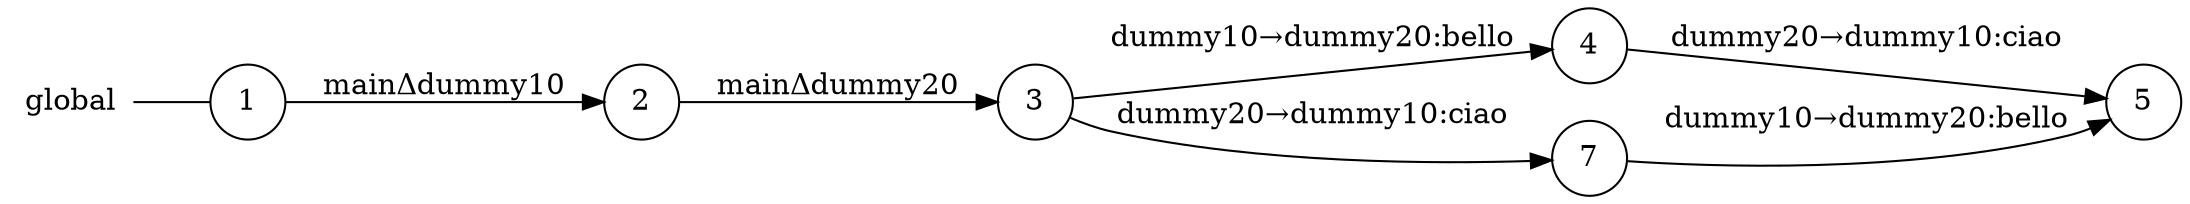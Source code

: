 digraph global {
	rankdir="LR";
	n_0 [label="global", shape="plaintext"];
	n_1 [id="5", shape=circle, label="5"];
	n_2 [id="1", shape=circle, label="1"];
	n_0 -> n_2 [arrowhead=none];
	n_3 [id="2", shape=circle, label="2"];
	n_4 [id="4", shape=circle, label="4"];
	n_5 [id="7", shape=circle, label="7"];
	n_6 [id="3", shape=circle, label="3"];

	n_6 -> n_5 [id="[$e|2]", label="dummy20→dummy10:ciao"];
	n_2 -> n_3 [id="[$e|0]", label="mainΔdummy10"];
	n_4 -> n_1 [id="[$e|5]", label="dummy20→dummy10:ciao"];
	n_5 -> n_1 [id="[$e|6]", label="dummy10→dummy20:bello"];
	n_6 -> n_4 [id="[$e|3]", label="dummy10→dummy20:bello"];
	n_3 -> n_6 [id="[$e|4]", label="mainΔdummy20"];
}
